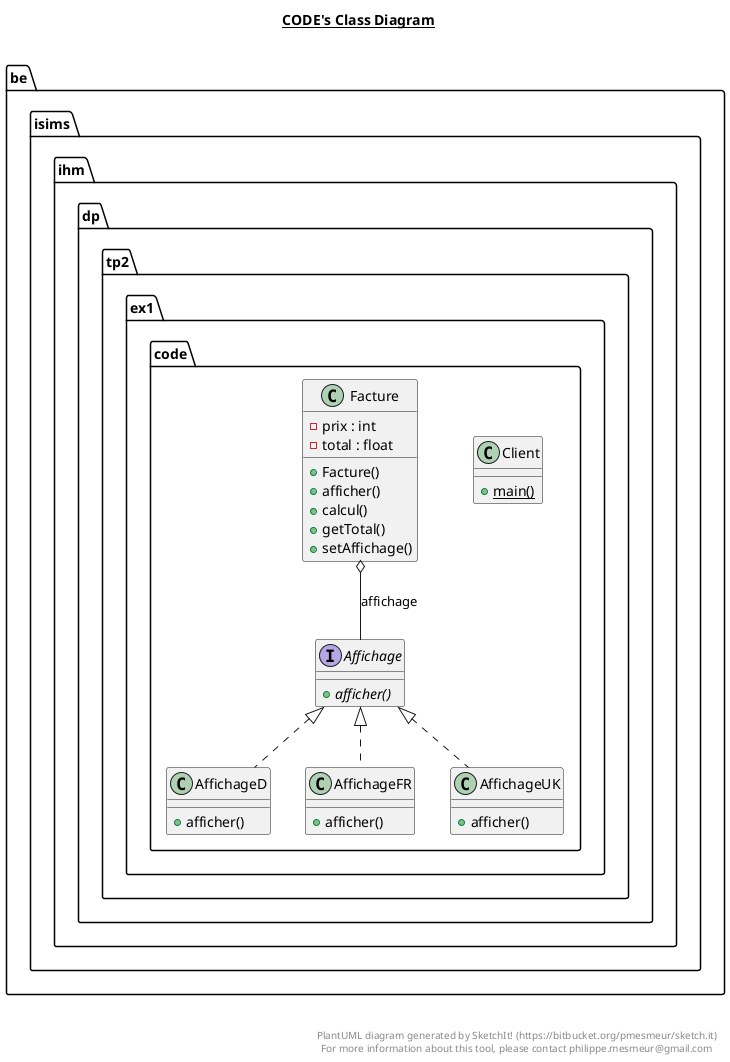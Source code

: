@startuml

title __CODE's Class Diagram__\n

  namespace be.isims.ihm.dp.tp2.ex1.code {
    interface be.isims.ihm.dp.tp2.ex1.code.Affichage {
        {abstract} + afficher()
    }
  }
  

  namespace be.isims.ihm.dp.tp2.ex1.code {
    class be.isims.ihm.dp.tp2.ex1.code.AffichageD {
        + afficher()
    }
  }
  

  namespace be.isims.ihm.dp.tp2.ex1.code {
    class be.isims.ihm.dp.tp2.ex1.code.AffichageFR {
        + afficher()
    }
  }
  

  namespace be.isims.ihm.dp.tp2.ex1.code {
    class be.isims.ihm.dp.tp2.ex1.code.AffichageUK {
        + afficher()
    }
  }
  

  namespace be.isims.ihm.dp.tp2.ex1.code {
    class be.isims.ihm.dp.tp2.ex1.code.Client {
        {static} + main()
    }
  }
  

  namespace be.isims.ihm.dp.tp2.ex1.code {
    class be.isims.ihm.dp.tp2.ex1.code.Facture {
        - prix : int
        - total : float
        + Facture()
        + afficher()
        + calcul()
        + getTotal()
        + setAffichage()
    }
  }
  

  be.isims.ihm.dp.tp2.ex1.code.AffichageD .up.|> be.isims.ihm.dp.tp2.ex1.code.Affichage
  be.isims.ihm.dp.tp2.ex1.code.AffichageFR .up.|> be.isims.ihm.dp.tp2.ex1.code.Affichage
  be.isims.ihm.dp.tp2.ex1.code.AffichageUK .up.|> be.isims.ihm.dp.tp2.ex1.code.Affichage
  be.isims.ihm.dp.tp2.ex1.code.Facture o-- be.isims.ihm.dp.tp2.ex1.code.Affichage : affichage


right footer


PlantUML diagram generated by SketchIt! (https://bitbucket.org/pmesmeur/sketch.it)
For more information about this tool, please contact philippe.mesmeur@gmail.com
endfooter

@enduml
